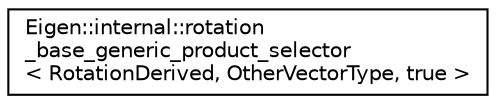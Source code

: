 digraph "Graphical Class Hierarchy"
{
  edge [fontname="Helvetica",fontsize="10",labelfontname="Helvetica",labelfontsize="10"];
  node [fontname="Helvetica",fontsize="10",shape=record];
  rankdir="LR";
  Node1 [label="Eigen::internal::rotation\l_base_generic_product_selector\l\< RotationDerived, OtherVectorType, true \>",height=0.2,width=0.4,color="black", fillcolor="white", style="filled",URL="$struct_eigen_1_1internal_1_1rotation__base__generic__product__selector_3_01_rotation_derived_00_945228ddac360fee065f79280b8a793b.html"];
}
